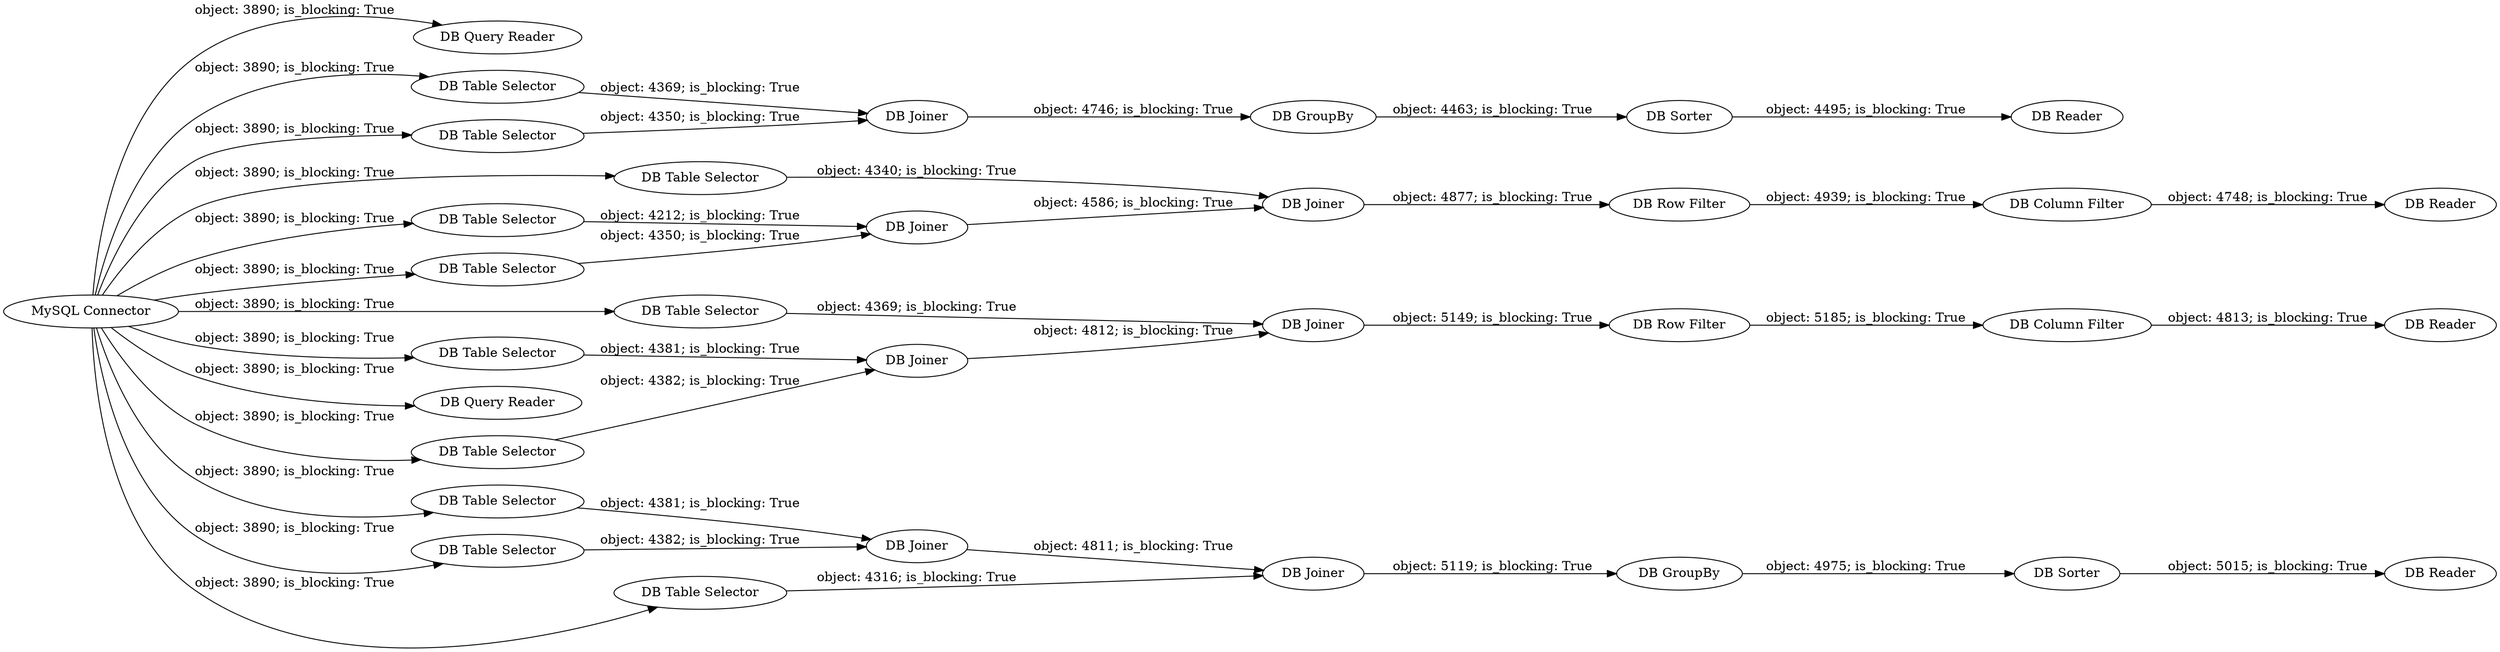 digraph {
	"1231265776637653140_39" [label="DB Reader"]
	"1231265776637653140_2" [label="DB Query Reader"]
	"1231265776637653140_16" [label="DB Table Selector"]
	"1231265776637653140_10" [label="DB Table Selector"]
	"1231265776637653140_15" [label="DB Column Filter"]
	"1231265776637653140_37" [label="DB Reader"]
	"1231265776637653140_23" [label="DB Table Selector"]
	"1231265776637653140_18" [label="DB Table Selector"]
	"1231265776637653140_26" [label="DB Sorter"]
	"1231265776637653140_33" [label="DB Joiner"]
	"1231265776637653140_31" [label="DB Joiner"]
	"1231265776637653140_17" [label="DB Joiner"]
	"1231265776637653140_9" [label="DB Table Selector"]
	"1231265776637653140_13" [label="DB Row Filter"]
	"1231265776637653140_22" [label="DB Table Selector"]
	"1231265776637653140_25" [label="DB GroupBy"]
	"1231265776637653140_32" [label="DB Table Selector"]
	"1231265776637653140_28" [label="DB GroupBy"]
	"1231265776637653140_36" [label="DB Reader"]
	"1231265776637653140_20" [label="DB Row Filter"]
	"1231265776637653140_27" [label="DB Sorter"]
	"1231265776637653140_7" [label="DB Query Reader"]
	"1231265776637653140_14" [label="DB Column Filter"]
	"1231265776637653140_11" [label="DB Joiner"]
	"1231265776637653140_19" [label="DB Joiner"]
	"1231265776637653140_35" [label="DB Table Selector"]
	"1231265776637653140_12" [label="DB Joiner"]
	"1231265776637653140_1" [label="MySQL Connector"]
	"1231265776637653140_24" [label="DB Joiner"]
	"1231265776637653140_8" [label="DB Table Selector"]
	"1231265776637653140_30" [label="DB Table Selector"]
	"1231265776637653140_38" [label="DB Reader"]
	"1231265776637653140_21" [label="DB Table Selector"]
	"1231265776637653140_19" -> "1231265776637653140_20" [label="object: 4877; is_blocking: True"]
	"1231265776637653140_1" -> "1231265776637653140_22" [label="object: 3890; is_blocking: True"]
	"1231265776637653140_13" -> "1231265776637653140_14" [label="object: 5185; is_blocking: True"]
	"1231265776637653140_1" -> "1231265776637653140_2" [label="object: 3890; is_blocking: True"]
	"1231265776637653140_1" -> "1231265776637653140_7" [label="object: 3890; is_blocking: True"]
	"1231265776637653140_18" -> "1231265776637653140_19" [label="object: 4340; is_blocking: True"]
	"1231265776637653140_23" -> "1231265776637653140_24" [label="object: 4350; is_blocking: True"]
	"1231265776637653140_9" -> "1231265776637653140_11" [label="object: 4382; is_blocking: True"]
	"1231265776637653140_1" -> "1231265776637653140_18" [label="object: 3890; is_blocking: True"]
	"1231265776637653140_32" -> "1231265776637653140_31" [label="object: 4382; is_blocking: True"]
	"1231265776637653140_17" -> "1231265776637653140_19" [label="object: 4586; is_blocking: True"]
	"1231265776637653140_1" -> "1231265776637653140_16" [label="object: 3890; is_blocking: True"]
	"1231265776637653140_14" -> "1231265776637653140_39" [label="object: 4813; is_blocking: True"]
	"1231265776637653140_25" -> "1231265776637653140_26" [label="object: 4463; is_blocking: True"]
	"1231265776637653140_10" -> "1231265776637653140_12" [label="object: 4369; is_blocking: True"]
	"1231265776637653140_33" -> "1231265776637653140_28" [label="object: 5119; is_blocking: True"]
	"1231265776637653140_1" -> "1231265776637653140_10" [label="object: 3890; is_blocking: True"]
	"1231265776637653140_28" -> "1231265776637653140_27" [label="object: 4975; is_blocking: True"]
	"1231265776637653140_22" -> "1231265776637653140_24" [label="object: 4369; is_blocking: True"]
	"1231265776637653140_30" -> "1231265776637653140_31" [label="object: 4381; is_blocking: True"]
	"1231265776637653140_12" -> "1231265776637653140_13" [label="object: 5149; is_blocking: True"]
	"1231265776637653140_20" -> "1231265776637653140_15" [label="object: 4939; is_blocking: True"]
	"1231265776637653140_31" -> "1231265776637653140_33" [label="object: 4811; is_blocking: True"]
	"1231265776637653140_24" -> "1231265776637653140_25" [label="object: 4746; is_blocking: True"]
	"1231265776637653140_16" -> "1231265776637653140_17" [label="object: 4212; is_blocking: True"]
	"1231265776637653140_11" -> "1231265776637653140_12" [label="object: 4812; is_blocking: True"]
	"1231265776637653140_1" -> "1231265776637653140_23" [label="object: 3890; is_blocking: True"]
	"1231265776637653140_27" -> "1231265776637653140_37" [label="object: 5015; is_blocking: True"]
	"1231265776637653140_26" -> "1231265776637653140_36" [label="object: 4495; is_blocking: True"]
	"1231265776637653140_1" -> "1231265776637653140_35" [label="object: 3890; is_blocking: True"]
	"1231265776637653140_15" -> "1231265776637653140_38" [label="object: 4748; is_blocking: True"]
	"1231265776637653140_1" -> "1231265776637653140_21" [label="object: 3890; is_blocking: True"]
	"1231265776637653140_21" -> "1231265776637653140_17" [label="object: 4350; is_blocking: True"]
	"1231265776637653140_35" -> "1231265776637653140_33" [label="object: 4316; is_blocking: True"]
	"1231265776637653140_8" -> "1231265776637653140_11" [label="object: 4381; is_blocking: True"]
	"1231265776637653140_1" -> "1231265776637653140_8" [label="object: 3890; is_blocking: True"]
	"1231265776637653140_1" -> "1231265776637653140_30" [label="object: 3890; is_blocking: True"]
	"1231265776637653140_1" -> "1231265776637653140_32" [label="object: 3890; is_blocking: True"]
	"1231265776637653140_1" -> "1231265776637653140_9" [label="object: 3890; is_blocking: True"]
	rankdir=LR
}
